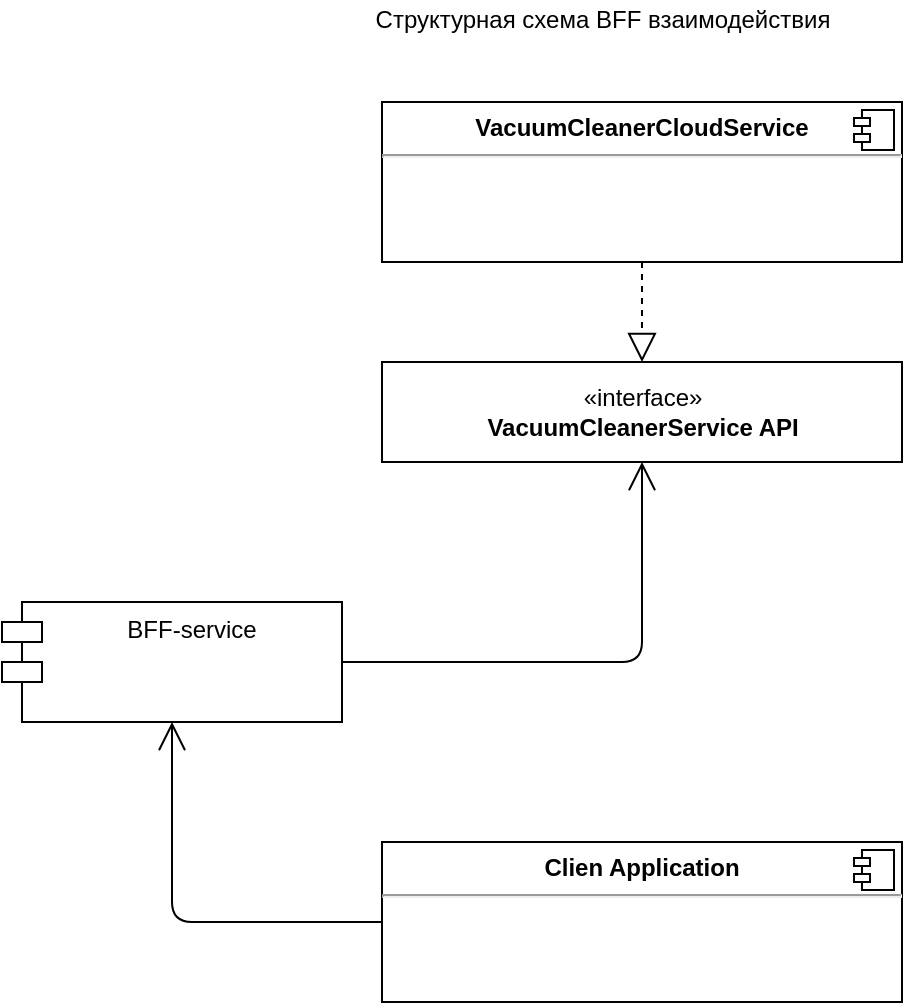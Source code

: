 <mxfile>
    <diagram id="KwS1-fvpqOeSRzaIrFDM" name="Страница 1">
        <mxGraphModel dx="1767" dy="797" grid="1" gridSize="10" guides="1" tooltips="1" connect="1" arrows="1" fold="1" page="1" pageScale="1" pageWidth="1169" pageHeight="827" math="0" shadow="0">
            <root>
                <mxCell id="0"/>
                <mxCell id="1" parent="0"/>
                <mxCell id="2" value="&lt;p style=&quot;margin: 0px ; margin-top: 6px ; text-align: center&quot;&gt;&lt;b&gt;VacuumCleanerCloudService&lt;/b&gt;&lt;/p&gt;&lt;hr&gt;&lt;p style=&quot;margin: 0px ; margin-left: 8px&quot;&gt;&lt;br&gt;&lt;/p&gt;" style="align=left;overflow=fill;html=1;dropTarget=0;" vertex="1" parent="1">
                    <mxGeometry x="420" y="71" width="260" height="80" as="geometry"/>
                </mxCell>
                <mxCell id="3" value="" style="shape=component;jettyWidth=8;jettyHeight=4;" vertex="1" parent="2">
                    <mxGeometry x="1" width="20" height="20" relative="1" as="geometry">
                        <mxPoint x="-24" y="4" as="offset"/>
                    </mxGeometry>
                </mxCell>
                <mxCell id="4" value="«interface»&lt;br&gt;&lt;b&gt;VacuumCleanerService API&lt;/b&gt;" style="html=1;" vertex="1" parent="1">
                    <mxGeometry x="420" y="201" width="260" height="50" as="geometry"/>
                </mxCell>
                <mxCell id="5" value="" style="endArrow=block;dashed=1;endFill=0;endSize=12;html=1;exitX=0.5;exitY=1;exitDx=0;exitDy=0;entryX=0.5;entryY=0;entryDx=0;entryDy=0;" edge="1" parent="1" source="2" target="4">
                    <mxGeometry width="160" relative="1" as="geometry">
                        <mxPoint x="510" y="261" as="sourcePoint"/>
                        <mxPoint x="670" y="261" as="targetPoint"/>
                    </mxGeometry>
                </mxCell>
                <mxCell id="6" value="BFF-service" style="shape=module;align=left;spacingLeft=20;align=center;verticalAlign=top;" vertex="1" parent="1">
                    <mxGeometry x="230" y="321" width="170" height="60" as="geometry"/>
                </mxCell>
                <mxCell id="7" value="" style="endArrow=open;endFill=1;endSize=12;html=1;exitX=1;exitY=0.5;exitDx=0;exitDy=0;entryX=0.5;entryY=1;entryDx=0;entryDy=0;" edge="1" parent="1" source="6" target="4">
                    <mxGeometry width="160" relative="1" as="geometry">
                        <mxPoint x="500" y="421" as="sourcePoint"/>
                        <mxPoint x="660" y="421" as="targetPoint"/>
                        <Array as="points">
                            <mxPoint x="550" y="351"/>
                        </Array>
                    </mxGeometry>
                </mxCell>
                <mxCell id="8" value="&lt;p style=&quot;margin: 0px ; margin-top: 6px ; text-align: center&quot;&gt;&lt;b&gt;Clien Application&lt;/b&gt;&lt;/p&gt;&lt;hr&gt;&lt;p style=&quot;margin: 0px ; margin-left: 8px&quot;&gt;&lt;br&gt;&lt;/p&gt;" style="align=left;overflow=fill;html=1;dropTarget=0;" vertex="1" parent="1">
                    <mxGeometry x="420" y="441" width="260" height="80" as="geometry"/>
                </mxCell>
                <mxCell id="9" value="" style="shape=component;jettyWidth=8;jettyHeight=4;" vertex="1" parent="8">
                    <mxGeometry x="1" width="20" height="20" relative="1" as="geometry">
                        <mxPoint x="-24" y="4" as="offset"/>
                    </mxGeometry>
                </mxCell>
                <mxCell id="10" value="" style="endArrow=open;endFill=1;endSize=12;html=1;exitX=0;exitY=0.5;exitDx=0;exitDy=0;entryX=0.5;entryY=1;entryDx=0;entryDy=0;" edge="1" parent="1" source="8" target="6">
                    <mxGeometry width="160" relative="1" as="geometry">
                        <mxPoint x="500" y="421" as="sourcePoint"/>
                        <mxPoint x="660" y="421" as="targetPoint"/>
                        <Array as="points">
                            <mxPoint x="315" y="481"/>
                        </Array>
                    </mxGeometry>
                </mxCell>
                <mxCell id="11" value="Структурная схема BFF взаимодействия" style="text;html=1;align=center;verticalAlign=middle;resizable=0;points=[];autosize=1;strokeColor=none;fillColor=none;" vertex="1" parent="1">
                    <mxGeometry x="410" y="20" width="240" height="20" as="geometry"/>
                </mxCell>
            </root>
        </mxGraphModel>
    </diagram>
</mxfile>
